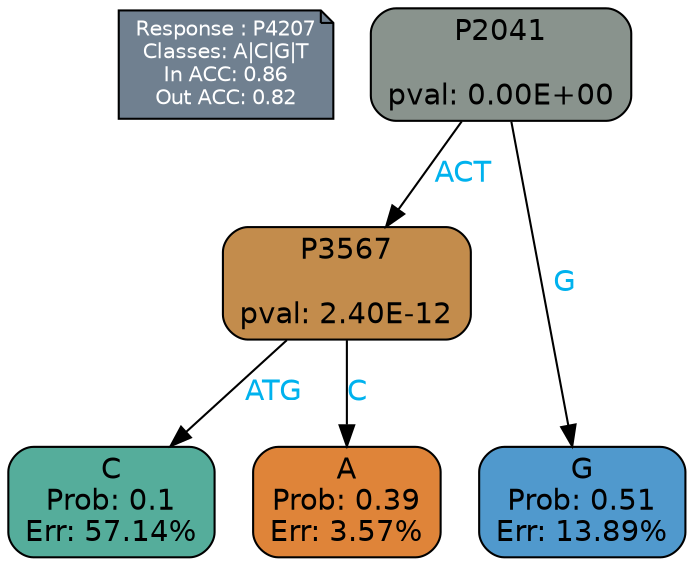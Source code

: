 digraph Tree {
node [shape=box, style="filled, rounded", color="black", fontname=helvetica] ;
graph [ranksep=equally, splines=polylines, bgcolor=transparent, dpi=600] ;
edge [fontname=helvetica] ;
LEGEND [label="Response : P4207
Classes: A|C|G|T
In ACC: 0.86
Out ACC: 0.82
",shape=note,align=left,style=filled,fillcolor="slategray",fontcolor="white",fontsize=10];1 [label="P2041

pval: 0.00E+00", fillcolor="#89938d"] ;
2 [label="P3567

pval: 2.40E-12", fillcolor="#c38c4c"] ;
3 [label="C
Prob: 0.1
Err: 57.14%", fillcolor="#55ad9b"] ;
4 [label="A
Prob: 0.39
Err: 3.57%", fillcolor="#df8439"] ;
5 [label="G
Prob: 0.51
Err: 13.89%", fillcolor="#5099cd"] ;
1 -> 2 [label="ACT",fontcolor=deepskyblue2] ;
1 -> 5 [label="G",fontcolor=deepskyblue2] ;
2 -> 3 [label="ATG",fontcolor=deepskyblue2] ;
2 -> 4 [label="C",fontcolor=deepskyblue2] ;
{rank = same; 3;4;5;}{rank = same; LEGEND;1;}}